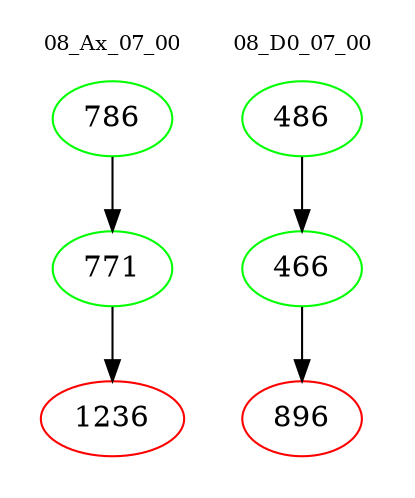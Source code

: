 digraph{
subgraph cluster_0 {
color = white
label = "08_Ax_07_00";
fontsize=10;
T0_786 [label="786", color="green"]
T0_786 -> T0_771 [color="black"]
T0_771 [label="771", color="green"]
T0_771 -> T0_1236 [color="black"]
T0_1236 [label="1236", color="red"]
}
subgraph cluster_1 {
color = white
label = "08_D0_07_00";
fontsize=10;
T1_486 [label="486", color="green"]
T1_486 -> T1_466 [color="black"]
T1_466 [label="466", color="green"]
T1_466 -> T1_896 [color="black"]
T1_896 [label="896", color="red"]
}
}
